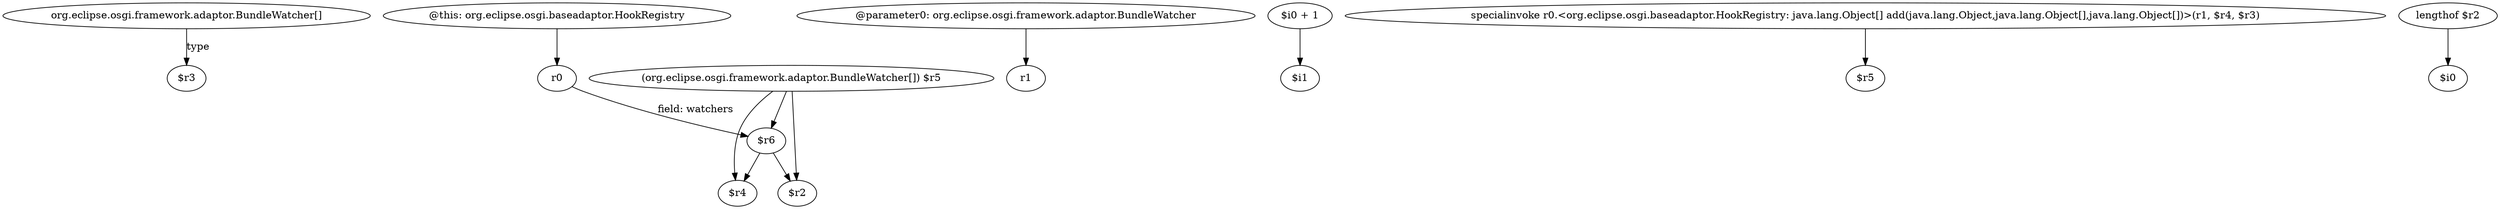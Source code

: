 digraph g {
0[label="org.eclipse.osgi.framework.adaptor.BundleWatcher[]"]
1[label="$r3"]
0->1[label="type"]
2[label="(org.eclipse.osgi.framework.adaptor.BundleWatcher[]) $r5"]
3[label="$r6"]
2->3[label=""]
4[label="@parameter0: org.eclipse.osgi.framework.adaptor.BundleWatcher"]
5[label="r1"]
4->5[label=""]
6[label="$r4"]
2->6[label=""]
3->6[label=""]
7[label="@this: org.eclipse.osgi.baseadaptor.HookRegistry"]
8[label="r0"]
7->8[label=""]
8->3[label="field: watchers"]
9[label="$r2"]
2->9[label=""]
10[label="$i0 + 1"]
11[label="$i1"]
10->11[label=""]
12[label="specialinvoke r0.<org.eclipse.osgi.baseadaptor.HookRegistry: java.lang.Object[] add(java.lang.Object,java.lang.Object[],java.lang.Object[])>(r1, $r4, $r3)"]
13[label="$r5"]
12->13[label=""]
14[label="lengthof $r2"]
15[label="$i0"]
14->15[label=""]
3->9[label=""]
}